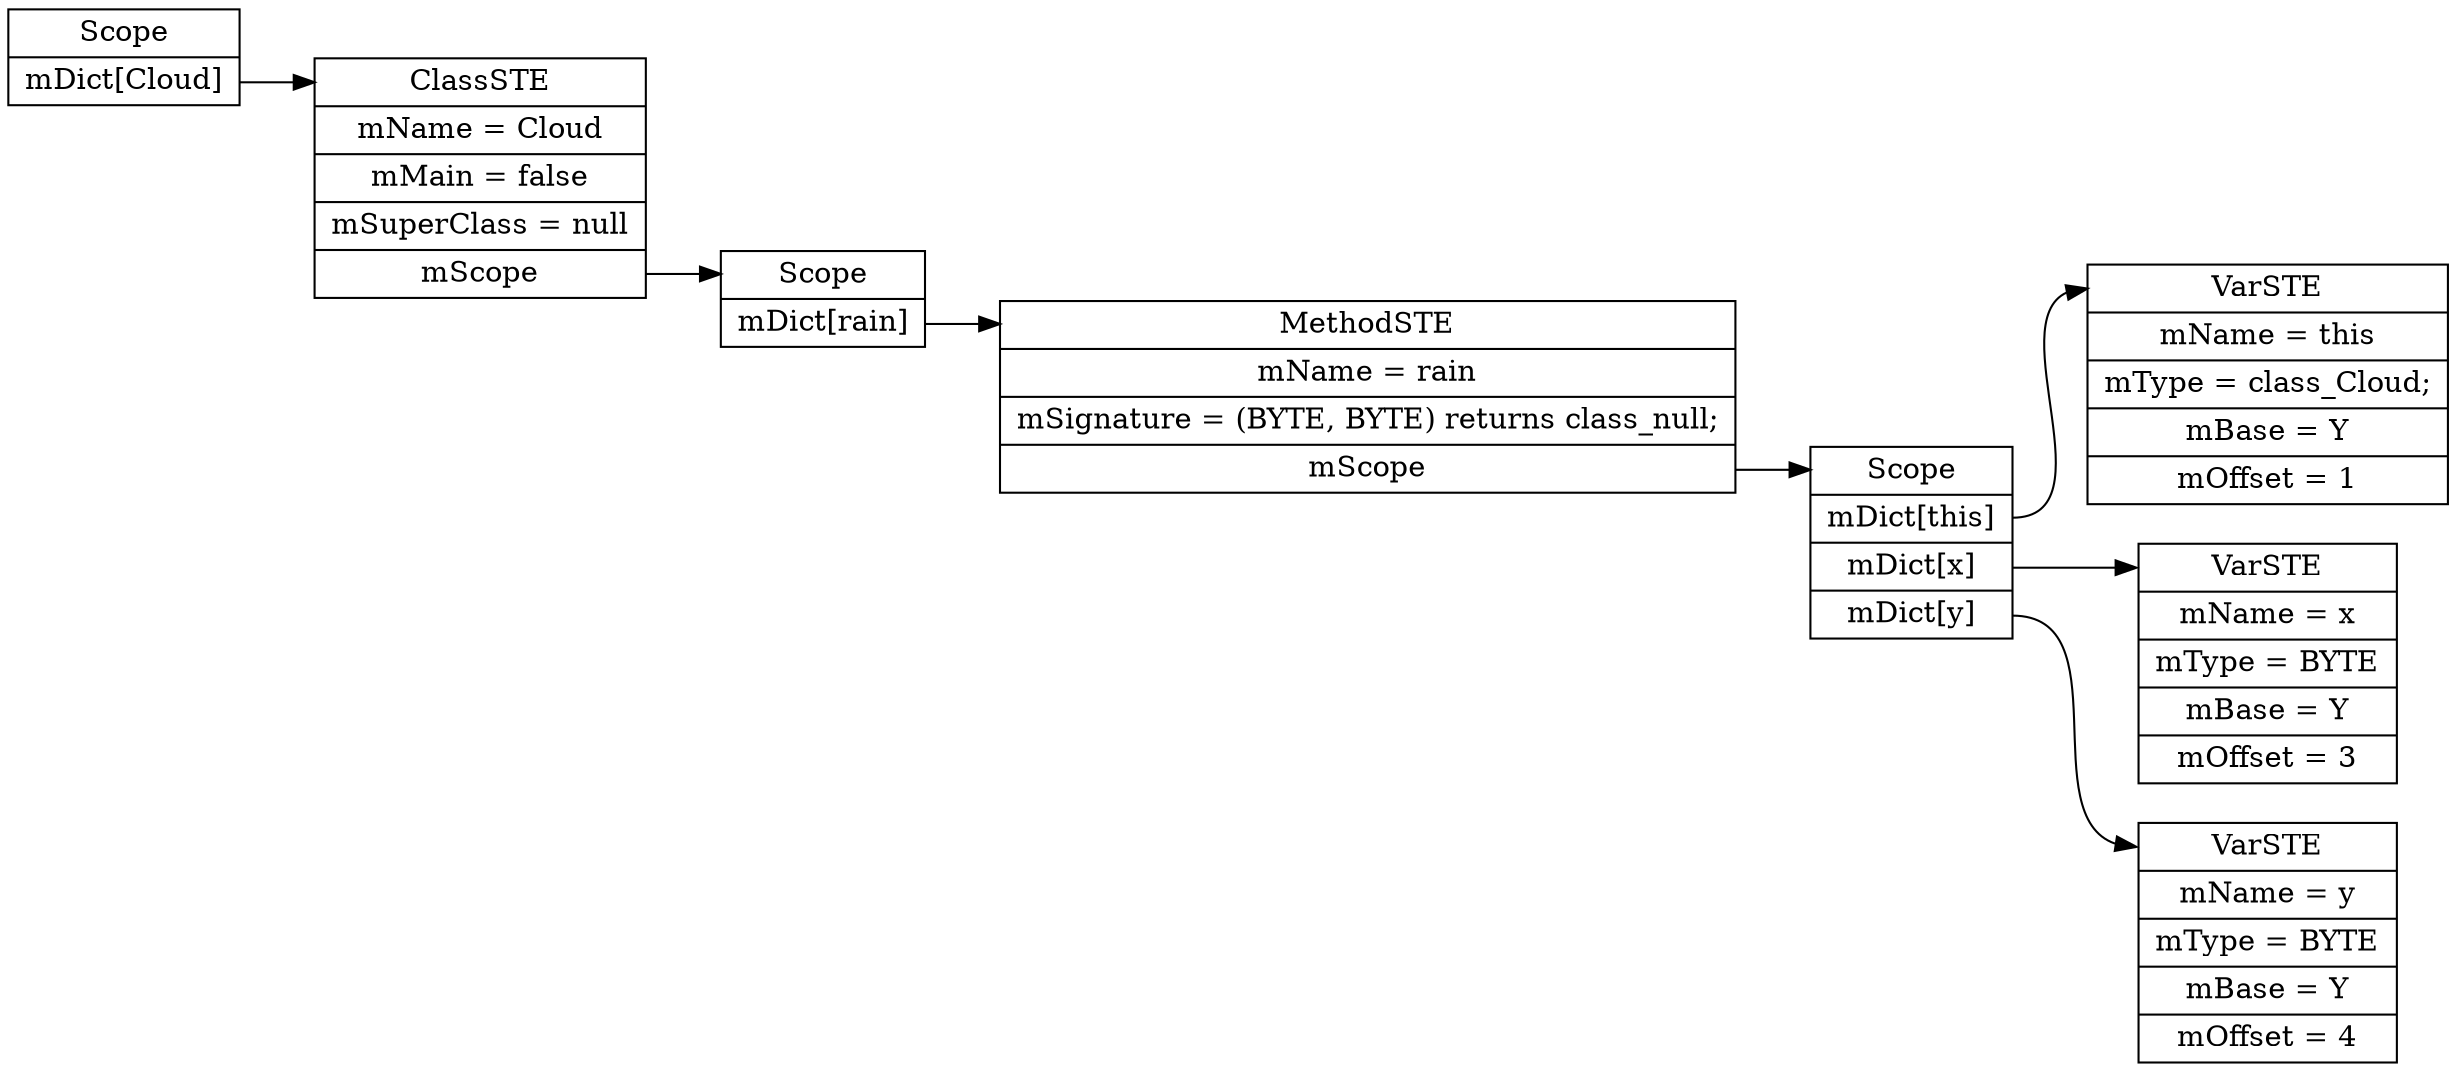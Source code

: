 digraph SymTable {
	graph [rankdir="LR"];
	node [shape=record];
	0 [label=" <f0> Scope | <f1> mDict\[Cloud\] "];
	0:<f1> -> 1:<f0>;
	1 [label=" <f0> ClassSTE | <f1> mName = Cloud| <f2> mMain = false| <f3> mSuperClass = null| <f4> mScope "];
	1:<f4> -> 2:<f0>;
	2 [label=" <f0> Scope | <f1> mDict\[rain\] "];
	2:<f1> -> 3:<f0>;
	3 [label=" <f0> MethodSTE | <f1> mName = rain| <f2> mSignature = (BYTE, BYTE) returns class_null;| <f3> mScope "];
	3:<f3> -> 4:<f0>;
	4 [label=" <f0> Scope | <f1> mDict\[this\] | <f2> mDict\[x\] | <f3> mDict\[y\] "];
	4:<f1> -> 5:<f0>;
	5 [label=" <f0> VarSTE | <f1> mName = this| <f2> mType = class_Cloud;| <f3> mBase = Y| <f4> mOffset = 1"];
	4:<f2> -> 6:<f0>;
	6 [label=" <f0> VarSTE | <f1> mName = x| <f2> mType = BYTE| <f3> mBase = Y| <f4> mOffset = 3"];
	4:<f3> -> 7:<f0>;
	7 [label=" <f0> VarSTE | <f1> mName = y| <f2> mType = BYTE| <f3> mBase = Y| <f4> mOffset = 4"];
}
